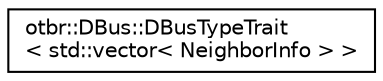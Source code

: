 digraph "Graphical Class Hierarchy"
{
  edge [fontname="Helvetica",fontsize="10",labelfontname="Helvetica",labelfontsize="10"];
  node [fontname="Helvetica",fontsize="10",shape=record];
  rankdir="LR";
  Node0 [label="otbr::DBus::DBusTypeTrait\l\< std::vector\< NeighborInfo \> \>",height=0.2,width=0.4,color="black", fillcolor="white", style="filled",URL="$dd/daa/structotbr_1_1DBus_1_1DBusTypeTrait_3_01std_1_1vector_3_01NeighborInfo_01_4_01_4.html"];
}
